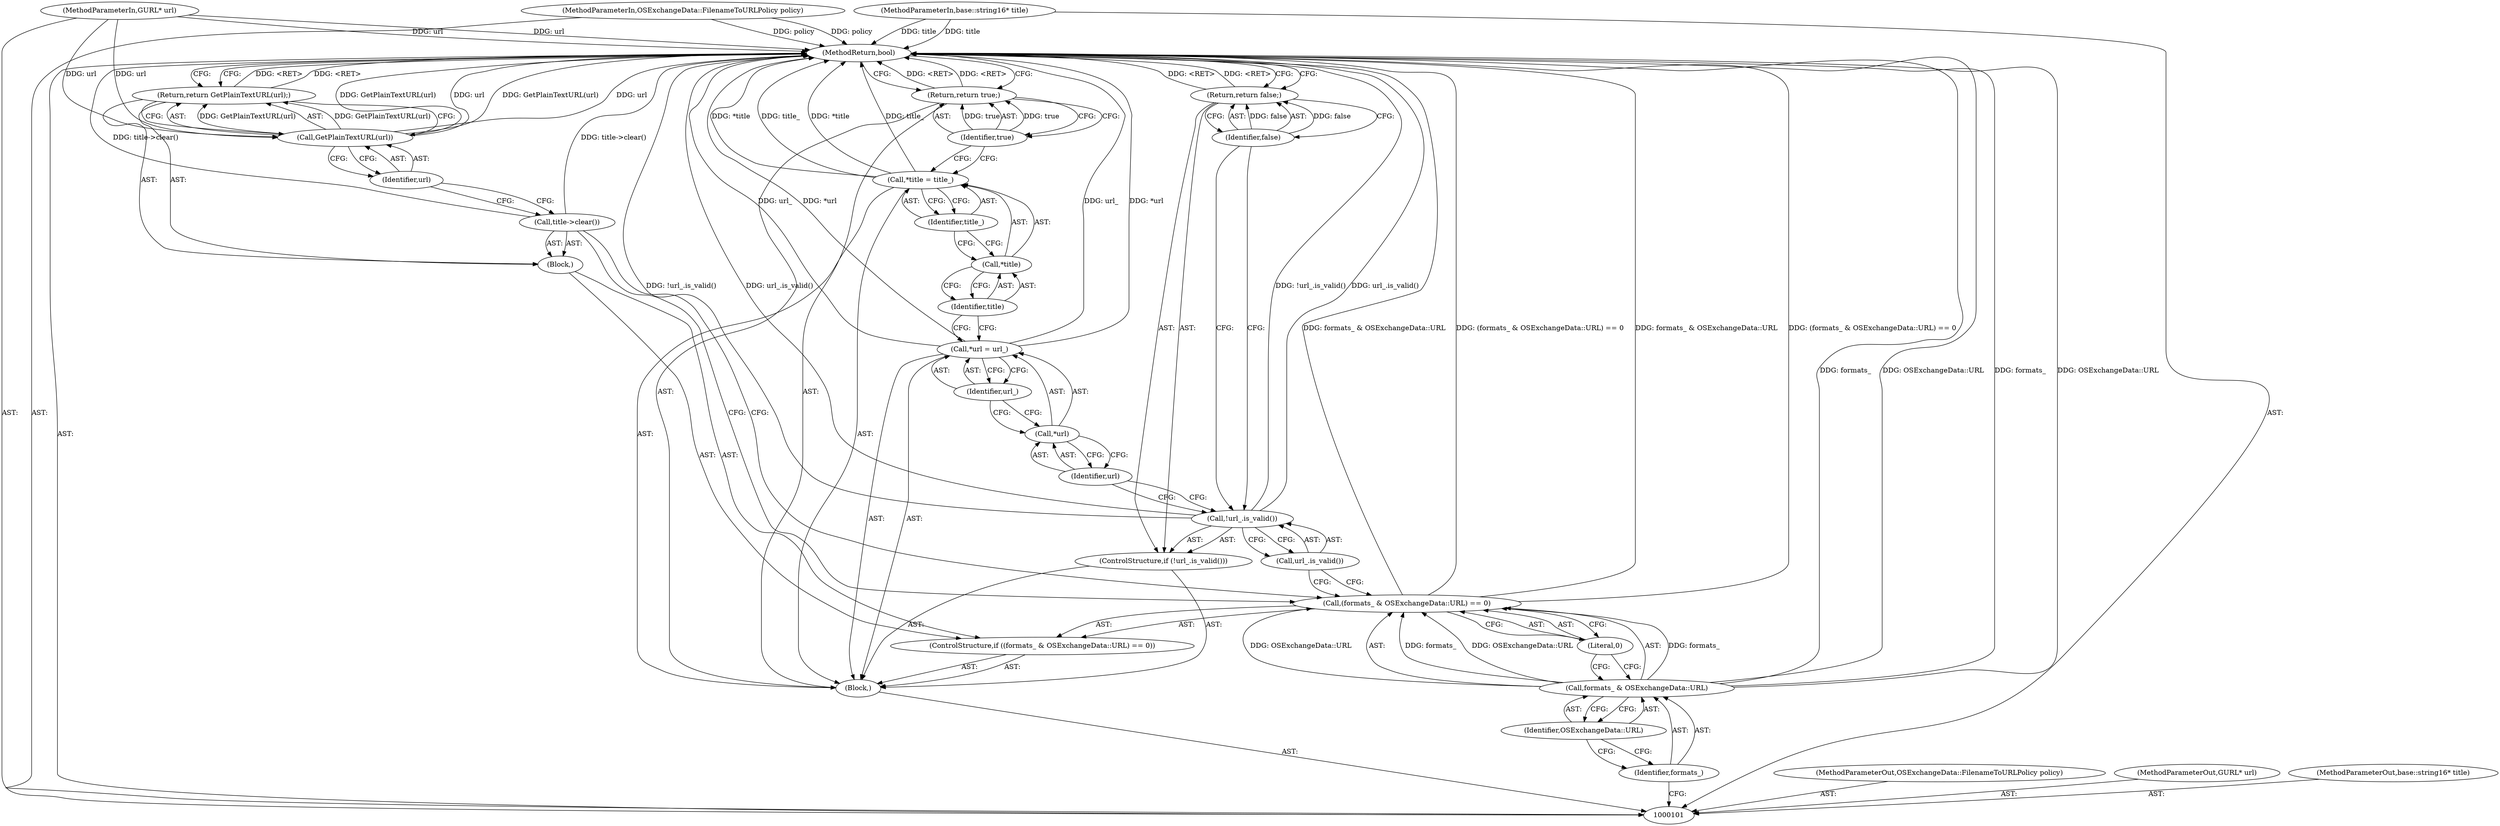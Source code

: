 digraph "0_Chrome_1161a49d663dd395bd639549c2dfe7324f847938_7" {
"1000117" [label="(ControlStructure,if (!url_.is_valid()))"];
"1000118" [label="(Call,!url_.is_valid())"];
"1000119" [label="(Call,url_.is_valid())"];
"1000121" [label="(Identifier,false)"];
"1000120" [label="(Return,return false;)"];
"1000122" [label="(Call,*url = url_)"];
"1000123" [label="(Call,*url)"];
"1000124" [label="(Identifier,url)"];
"1000125" [label="(Identifier,url_)"];
"1000129" [label="(Identifier,title_)"];
"1000126" [label="(Call,*title = title_)"];
"1000127" [label="(Call,*title)"];
"1000128" [label="(Identifier,title)"];
"1000130" [label="(Return,return true;)"];
"1000131" [label="(Identifier,true)"];
"1000132" [label="(MethodReturn,bool)"];
"1000102" [label="(MethodParameterIn,OSExchangeData::FilenameToURLPolicy policy)"];
"1000174" [label="(MethodParameterOut,OSExchangeData::FilenameToURLPolicy policy)"];
"1000103" [label="(MethodParameterIn,GURL* url)"];
"1000175" [label="(MethodParameterOut,GURL* url)"];
"1000105" [label="(Block,)"];
"1000104" [label="(MethodParameterIn,base::string16* title)"];
"1000176" [label="(MethodParameterOut,base::string16* title)"];
"1000110" [label="(Identifier,OSExchangeData::URL)"];
"1000106" [label="(ControlStructure,if ((formats_ & OSExchangeData::URL) == 0))"];
"1000111" [label="(Literal,0)"];
"1000112" [label="(Block,)"];
"1000107" [label="(Call,(formats_ & OSExchangeData::URL) == 0)"];
"1000108" [label="(Call,formats_ & OSExchangeData::URL)"];
"1000109" [label="(Identifier,formats_)"];
"1000113" [label="(Call,title->clear())"];
"1000115" [label="(Call,GetPlainTextURL(url))"];
"1000116" [label="(Identifier,url)"];
"1000114" [label="(Return,return GetPlainTextURL(url);)"];
"1000117" -> "1000105"  [label="AST: "];
"1000118" -> "1000117"  [label="AST: "];
"1000120" -> "1000117"  [label="AST: "];
"1000118" -> "1000117"  [label="AST: "];
"1000118" -> "1000119"  [label="CFG: "];
"1000119" -> "1000118"  [label="AST: "];
"1000121" -> "1000118"  [label="CFG: "];
"1000124" -> "1000118"  [label="CFG: "];
"1000118" -> "1000132"  [label="DDG: !url_.is_valid()"];
"1000118" -> "1000132"  [label="DDG: url_.is_valid()"];
"1000119" -> "1000118"  [label="AST: "];
"1000119" -> "1000107"  [label="CFG: "];
"1000118" -> "1000119"  [label="CFG: "];
"1000121" -> "1000120"  [label="AST: "];
"1000121" -> "1000118"  [label="CFG: "];
"1000120" -> "1000121"  [label="CFG: "];
"1000121" -> "1000120"  [label="DDG: false"];
"1000120" -> "1000117"  [label="AST: "];
"1000120" -> "1000121"  [label="CFG: "];
"1000121" -> "1000120"  [label="AST: "];
"1000132" -> "1000120"  [label="CFG: "];
"1000120" -> "1000132"  [label="DDG: <RET>"];
"1000121" -> "1000120"  [label="DDG: false"];
"1000122" -> "1000105"  [label="AST: "];
"1000122" -> "1000125"  [label="CFG: "];
"1000123" -> "1000122"  [label="AST: "];
"1000125" -> "1000122"  [label="AST: "];
"1000128" -> "1000122"  [label="CFG: "];
"1000122" -> "1000132"  [label="DDG: url_"];
"1000122" -> "1000132"  [label="DDG: *url"];
"1000123" -> "1000122"  [label="AST: "];
"1000123" -> "1000124"  [label="CFG: "];
"1000124" -> "1000123"  [label="AST: "];
"1000125" -> "1000123"  [label="CFG: "];
"1000124" -> "1000123"  [label="AST: "];
"1000124" -> "1000118"  [label="CFG: "];
"1000123" -> "1000124"  [label="CFG: "];
"1000125" -> "1000122"  [label="AST: "];
"1000125" -> "1000123"  [label="CFG: "];
"1000122" -> "1000125"  [label="CFG: "];
"1000129" -> "1000126"  [label="AST: "];
"1000129" -> "1000127"  [label="CFG: "];
"1000126" -> "1000129"  [label="CFG: "];
"1000126" -> "1000105"  [label="AST: "];
"1000126" -> "1000129"  [label="CFG: "];
"1000127" -> "1000126"  [label="AST: "];
"1000129" -> "1000126"  [label="AST: "];
"1000131" -> "1000126"  [label="CFG: "];
"1000126" -> "1000132"  [label="DDG: *title"];
"1000126" -> "1000132"  [label="DDG: title_"];
"1000127" -> "1000126"  [label="AST: "];
"1000127" -> "1000128"  [label="CFG: "];
"1000128" -> "1000127"  [label="AST: "];
"1000129" -> "1000127"  [label="CFG: "];
"1000128" -> "1000127"  [label="AST: "];
"1000128" -> "1000122"  [label="CFG: "];
"1000127" -> "1000128"  [label="CFG: "];
"1000130" -> "1000105"  [label="AST: "];
"1000130" -> "1000131"  [label="CFG: "];
"1000131" -> "1000130"  [label="AST: "];
"1000132" -> "1000130"  [label="CFG: "];
"1000130" -> "1000132"  [label="DDG: <RET>"];
"1000131" -> "1000130"  [label="DDG: true"];
"1000131" -> "1000130"  [label="AST: "];
"1000131" -> "1000126"  [label="CFG: "];
"1000130" -> "1000131"  [label="CFG: "];
"1000131" -> "1000130"  [label="DDG: true"];
"1000132" -> "1000101"  [label="AST: "];
"1000132" -> "1000114"  [label="CFG: "];
"1000132" -> "1000120"  [label="CFG: "];
"1000132" -> "1000130"  [label="CFG: "];
"1000120" -> "1000132"  [label="DDG: <RET>"];
"1000122" -> "1000132"  [label="DDG: url_"];
"1000122" -> "1000132"  [label="DDG: *url"];
"1000107" -> "1000132"  [label="DDG: formats_ & OSExchangeData::URL"];
"1000107" -> "1000132"  [label="DDG: (formats_ & OSExchangeData::URL) == 0"];
"1000104" -> "1000132"  [label="DDG: title"];
"1000115" -> "1000132"  [label="DDG: GetPlainTextURL(url)"];
"1000115" -> "1000132"  [label="DDG: url"];
"1000126" -> "1000132"  [label="DDG: *title"];
"1000126" -> "1000132"  [label="DDG: title_"];
"1000118" -> "1000132"  [label="DDG: !url_.is_valid()"];
"1000118" -> "1000132"  [label="DDG: url_.is_valid()"];
"1000102" -> "1000132"  [label="DDG: policy"];
"1000108" -> "1000132"  [label="DDG: formats_"];
"1000108" -> "1000132"  [label="DDG: OSExchangeData::URL"];
"1000103" -> "1000132"  [label="DDG: url"];
"1000113" -> "1000132"  [label="DDG: title->clear()"];
"1000130" -> "1000132"  [label="DDG: <RET>"];
"1000114" -> "1000132"  [label="DDG: <RET>"];
"1000102" -> "1000101"  [label="AST: "];
"1000102" -> "1000132"  [label="DDG: policy"];
"1000174" -> "1000101"  [label="AST: "];
"1000103" -> "1000101"  [label="AST: "];
"1000103" -> "1000132"  [label="DDG: url"];
"1000103" -> "1000115"  [label="DDG: url"];
"1000175" -> "1000101"  [label="AST: "];
"1000105" -> "1000101"  [label="AST: "];
"1000106" -> "1000105"  [label="AST: "];
"1000117" -> "1000105"  [label="AST: "];
"1000122" -> "1000105"  [label="AST: "];
"1000126" -> "1000105"  [label="AST: "];
"1000130" -> "1000105"  [label="AST: "];
"1000104" -> "1000101"  [label="AST: "];
"1000104" -> "1000132"  [label="DDG: title"];
"1000176" -> "1000101"  [label="AST: "];
"1000110" -> "1000108"  [label="AST: "];
"1000110" -> "1000109"  [label="CFG: "];
"1000108" -> "1000110"  [label="CFG: "];
"1000106" -> "1000105"  [label="AST: "];
"1000107" -> "1000106"  [label="AST: "];
"1000112" -> "1000106"  [label="AST: "];
"1000111" -> "1000107"  [label="AST: "];
"1000111" -> "1000108"  [label="CFG: "];
"1000107" -> "1000111"  [label="CFG: "];
"1000112" -> "1000106"  [label="AST: "];
"1000113" -> "1000112"  [label="AST: "];
"1000114" -> "1000112"  [label="AST: "];
"1000107" -> "1000106"  [label="AST: "];
"1000107" -> "1000111"  [label="CFG: "];
"1000108" -> "1000107"  [label="AST: "];
"1000111" -> "1000107"  [label="AST: "];
"1000113" -> "1000107"  [label="CFG: "];
"1000119" -> "1000107"  [label="CFG: "];
"1000107" -> "1000132"  [label="DDG: formats_ & OSExchangeData::URL"];
"1000107" -> "1000132"  [label="DDG: (formats_ & OSExchangeData::URL) == 0"];
"1000108" -> "1000107"  [label="DDG: formats_"];
"1000108" -> "1000107"  [label="DDG: OSExchangeData::URL"];
"1000108" -> "1000107"  [label="AST: "];
"1000108" -> "1000110"  [label="CFG: "];
"1000109" -> "1000108"  [label="AST: "];
"1000110" -> "1000108"  [label="AST: "];
"1000111" -> "1000108"  [label="CFG: "];
"1000108" -> "1000132"  [label="DDG: formats_"];
"1000108" -> "1000132"  [label="DDG: OSExchangeData::URL"];
"1000108" -> "1000107"  [label="DDG: formats_"];
"1000108" -> "1000107"  [label="DDG: OSExchangeData::URL"];
"1000109" -> "1000108"  [label="AST: "];
"1000109" -> "1000101"  [label="CFG: "];
"1000110" -> "1000109"  [label="CFG: "];
"1000113" -> "1000112"  [label="AST: "];
"1000113" -> "1000107"  [label="CFG: "];
"1000116" -> "1000113"  [label="CFG: "];
"1000113" -> "1000132"  [label="DDG: title->clear()"];
"1000115" -> "1000114"  [label="AST: "];
"1000115" -> "1000116"  [label="CFG: "];
"1000116" -> "1000115"  [label="AST: "];
"1000114" -> "1000115"  [label="CFG: "];
"1000115" -> "1000132"  [label="DDG: GetPlainTextURL(url)"];
"1000115" -> "1000132"  [label="DDG: url"];
"1000115" -> "1000114"  [label="DDG: GetPlainTextURL(url)"];
"1000103" -> "1000115"  [label="DDG: url"];
"1000116" -> "1000115"  [label="AST: "];
"1000116" -> "1000113"  [label="CFG: "];
"1000115" -> "1000116"  [label="CFG: "];
"1000114" -> "1000112"  [label="AST: "];
"1000114" -> "1000115"  [label="CFG: "];
"1000115" -> "1000114"  [label="AST: "];
"1000132" -> "1000114"  [label="CFG: "];
"1000114" -> "1000132"  [label="DDG: <RET>"];
"1000115" -> "1000114"  [label="DDG: GetPlainTextURL(url)"];
}
